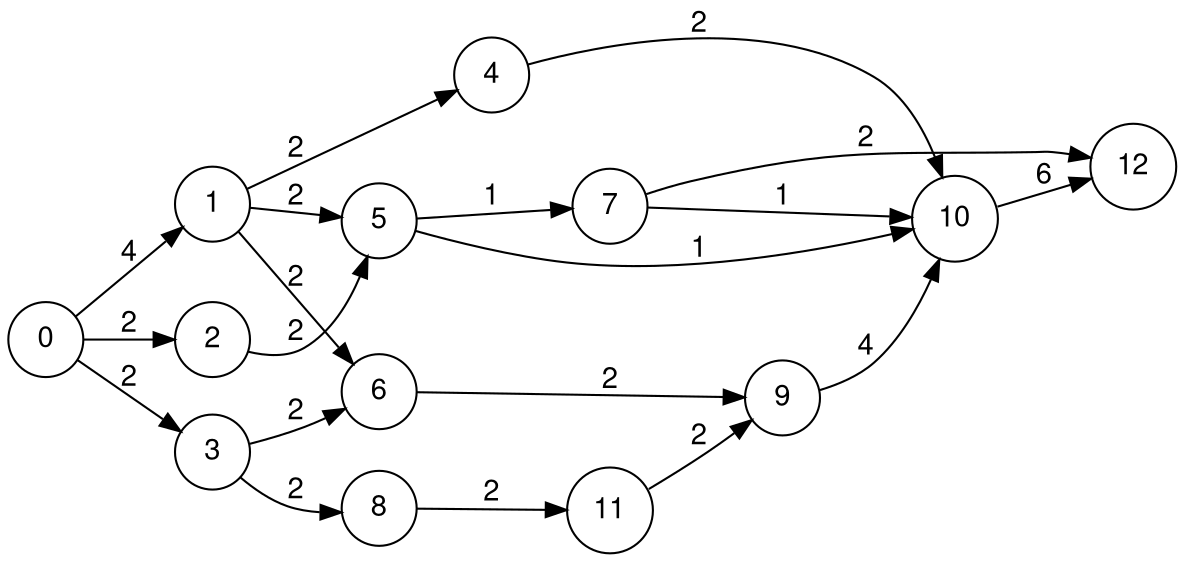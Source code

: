 digraph exported_graph {
	fontname="Helvetica,Arial,sans-serif"
	node [fontname="Helvetica,Arial,sans-serif"]
	edge [fontname="Helvetica,Arial,sans-serif"]
	rankdir=LR;
	node [shape = circle];
	7 -> 10 [label = "1"]
	7 -> 12 [label = "2"]
	5 -> 7 [label = "1"]
	5 -> 10 [label = "1"]
	9 -> 10 [label = "4"]
	11 -> 9 [label = "2"]
	8 -> 11 [label = "2"]
	6 -> 9 [label = "2"]
	3 -> 8 [label = "2"]
	3 -> 6 [label = "2"]
	10 -> 12 [label = "6"]
	2 -> 5 [label = "2"]
	4 -> 10 [label = "2"]
	1 -> 5 [label = "2"]
	1 -> 6 [label = "2"]
	1 -> 4 [label = "2"]
	0 -> 1 [label = "4"]
	0 -> 2 [label = "2"]
	0 -> 3 [label = "2"]
}